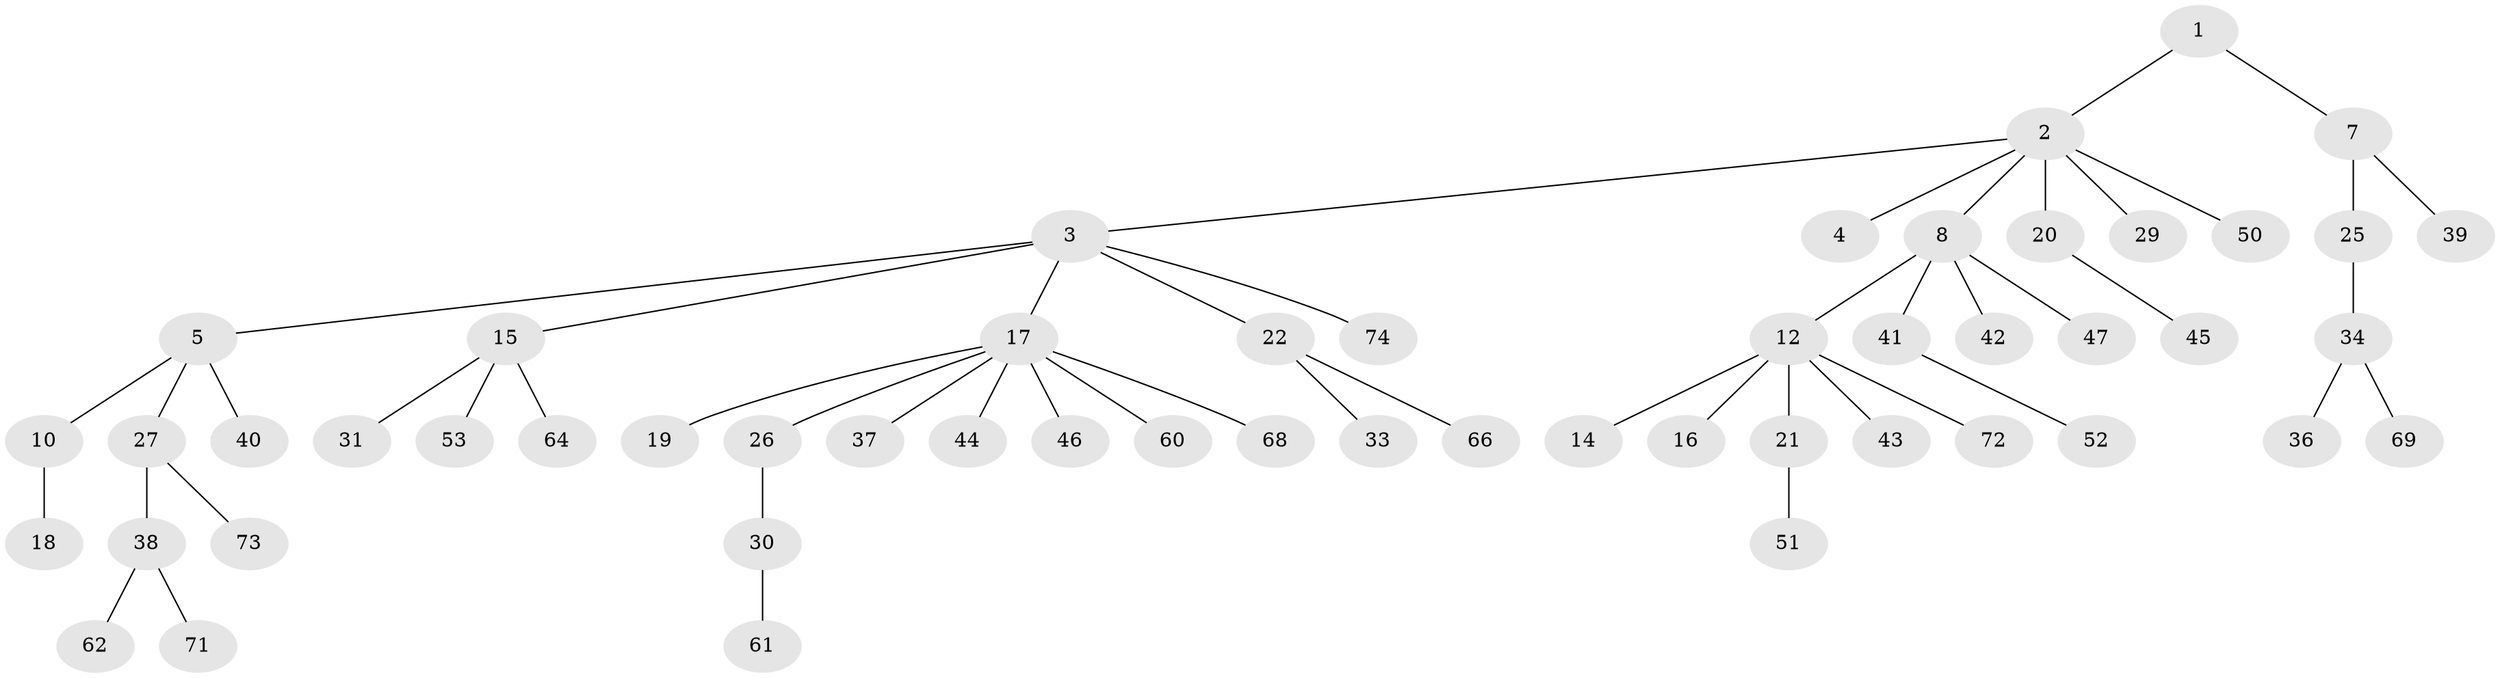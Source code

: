 // Generated by graph-tools (version 1.1) at 2025/52/02/27/25 19:52:11]
// undirected, 53 vertices, 52 edges
graph export_dot {
graph [start="1"]
  node [color=gray90,style=filled];
  1 [super="+55"];
  2 [super="+6"];
  3 [super="+11"];
  4 [super="+59"];
  5;
  7 [super="+67"];
  8 [super="+9"];
  10 [super="+63"];
  12 [super="+13"];
  14;
  15 [super="+28"];
  16;
  17 [super="+23"];
  18 [super="+24"];
  19;
  20 [super="+57"];
  21;
  22 [super="+54"];
  25;
  26;
  27 [super="+32"];
  29;
  30 [super="+35"];
  31;
  33;
  34 [super="+48"];
  36;
  37;
  38 [super="+58"];
  39 [super="+65"];
  40;
  41 [super="+49"];
  42;
  43;
  44;
  45;
  46;
  47;
  50;
  51;
  52;
  53 [super="+56"];
  60;
  61;
  62;
  64;
  66;
  68 [super="+70"];
  69;
  71;
  72;
  73;
  74;
  1 -- 2;
  1 -- 7;
  2 -- 3;
  2 -- 4;
  2 -- 20;
  2 -- 50;
  2 -- 8;
  2 -- 29;
  3 -- 5;
  3 -- 22;
  3 -- 74;
  3 -- 17;
  3 -- 15;
  5 -- 10;
  5 -- 27;
  5 -- 40;
  7 -- 25;
  7 -- 39;
  8 -- 12;
  8 -- 42;
  8 -- 47;
  8 -- 41;
  10 -- 18;
  12 -- 72;
  12 -- 16;
  12 -- 21;
  12 -- 43;
  12 -- 14;
  15 -- 64;
  15 -- 31;
  15 -- 53;
  17 -- 19;
  17 -- 44;
  17 -- 68;
  17 -- 37;
  17 -- 26;
  17 -- 60;
  17 -- 46;
  20 -- 45;
  21 -- 51;
  22 -- 33;
  22 -- 66;
  25 -- 34;
  26 -- 30;
  27 -- 38;
  27 -- 73;
  30 -- 61;
  34 -- 36;
  34 -- 69;
  38 -- 62;
  38 -- 71;
  41 -- 52;
}
